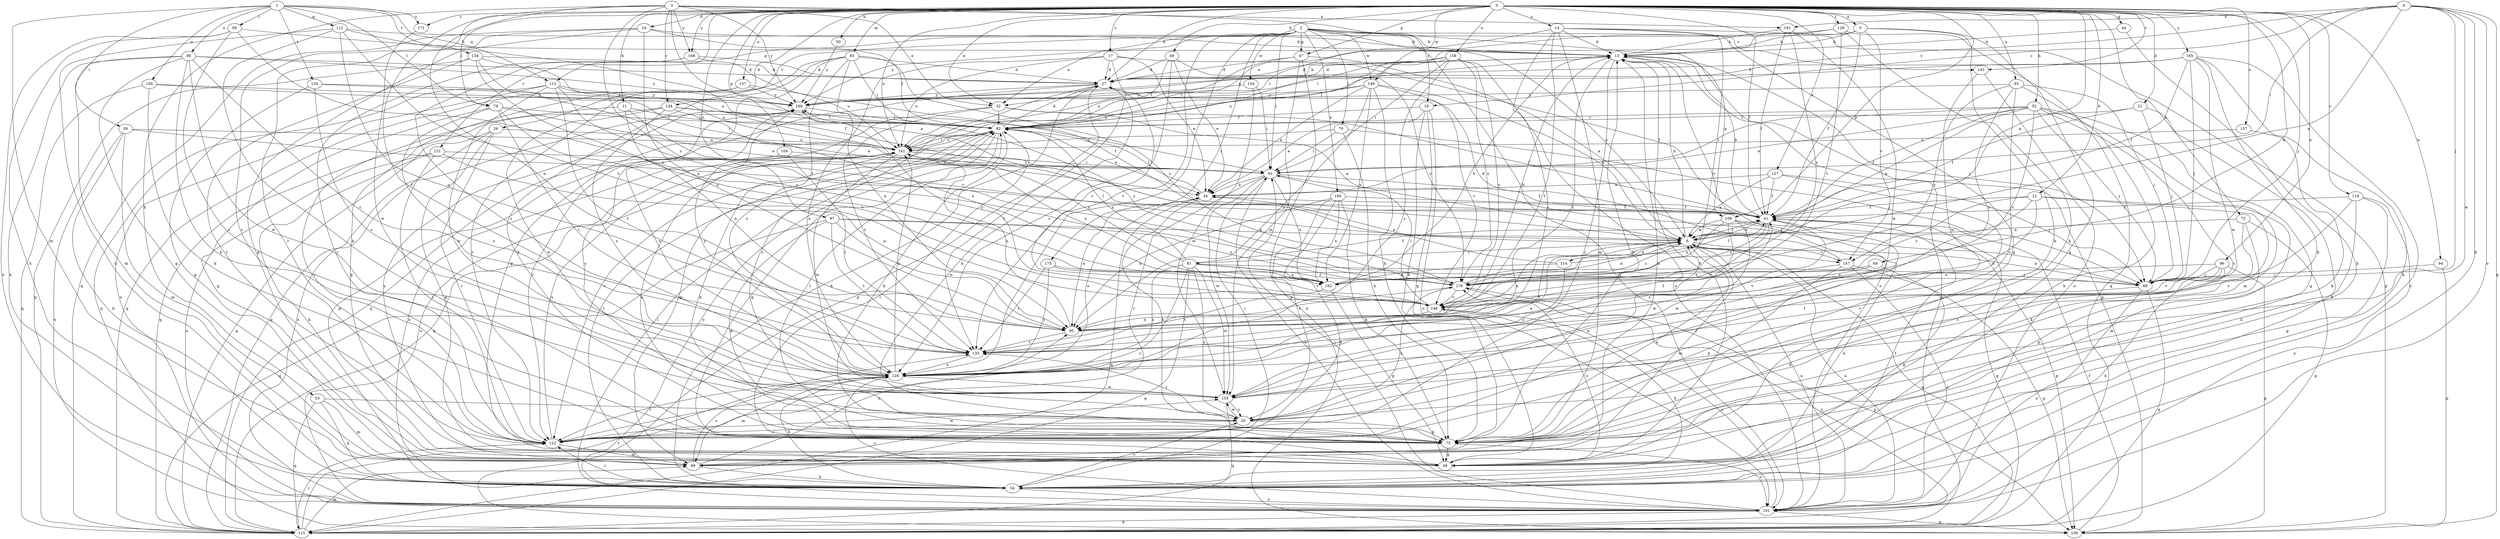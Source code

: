 strict digraph  {
0;
1;
2;
3;
4;
5;
6;
11;
12;
13;
14;
17;
19;
20;
21;
24;
26;
27;
32;
34;
41;
44;
47;
48;
49;
50;
52;
53;
54;
56;
59;
61;
68;
69;
72;
75;
78;
79;
81;
82;
85;
89;
93;
94;
95;
96;
97;
98;
100;
101;
104;
108;
109;
112;
113;
114;
115;
118;
121;
122;
127;
128;
129;
130;
134;
135;
137;
141;
143;
144;
147;
148;
149;
154;
155;
157;
158;
160;
161;
162;
165;
168;
169;
171;
175;
176;
0 -> 5  [label=a];
0 -> 6  [label=a];
0 -> 11  [label=b];
0 -> 12  [label=b];
0 -> 14  [label=c];
0 -> 17  [label=c];
0 -> 21  [label=d];
0 -> 24  [label=d];
0 -> 26  [label=d];
0 -> 27  [label=d];
0 -> 32  [label=e];
0 -> 41  [label=f];
0 -> 44  [label=g];
0 -> 47  [label=g];
0 -> 49  [label=h];
0 -> 50  [label=h];
0 -> 52  [label=h];
0 -> 68  [label=j];
0 -> 69  [label=k];
0 -> 72  [label=k];
0 -> 78  [label=l];
0 -> 85  [label=m];
0 -> 93  [label=n];
0 -> 94  [label=n];
0 -> 96  [label=o];
0 -> 97  [label=o];
0 -> 104  [label=p];
0 -> 108  [label=p];
0 -> 118  [label=r];
0 -> 121  [label=r];
0 -> 122  [label=r];
0 -> 127  [label=s];
0 -> 129  [label=t];
0 -> 137  [label=u];
0 -> 141  [label=u];
0 -> 143  [label=v];
0 -> 149  [label=w];
0 -> 157  [label=x];
0 -> 158  [label=x];
0 -> 165  [label=y];
0 -> 168  [label=y];
0 -> 171  [label=z];
1 -> 56  [label=i];
1 -> 59  [label=i];
1 -> 78  [label=l];
1 -> 89  [label=m];
1 -> 98  [label=o];
1 -> 100  [label=o];
1 -> 112  [label=q];
1 -> 113  [label=q];
1 -> 130  [label=t];
1 -> 134  [label=t];
1 -> 171  [label=z];
2 -> 6  [label=a];
2 -> 13  [label=b];
2 -> 32  [label=e];
2 -> 47  [label=g];
2 -> 61  [label=i];
2 -> 79  [label=l];
2 -> 101  [label=o];
2 -> 108  [label=p];
2 -> 113  [label=q];
2 -> 128  [label=s];
2 -> 135  [label=t];
2 -> 143  [label=v];
2 -> 144  [label=v];
2 -> 149  [label=w];
2 -> 154  [label=w];
2 -> 160  [label=x];
2 -> 175  [label=z];
3 -> 6  [label=a];
3 -> 19  [label=c];
3 -> 32  [label=e];
3 -> 53  [label=h];
3 -> 95  [label=n];
3 -> 135  [label=t];
3 -> 144  [label=v];
3 -> 161  [label=x];
3 -> 168  [label=y];
3 -> 169  [label=y];
3 -> 176  [label=z];
4 -> 6  [label=a];
4 -> 19  [label=c];
4 -> 54  [label=h];
4 -> 61  [label=i];
4 -> 68  [label=j];
4 -> 101  [label=o];
4 -> 109  [label=p];
4 -> 155  [label=w];
4 -> 161  [label=x];
4 -> 169  [label=y];
5 -> 13  [label=b];
5 -> 32  [label=e];
5 -> 41  [label=f];
5 -> 48  [label=g];
5 -> 75  [label=k];
5 -> 147  [label=v];
5 -> 169  [label=y];
6 -> 13  [label=b];
6 -> 41  [label=f];
6 -> 81  [label=l];
6 -> 89  [label=m];
6 -> 95  [label=n];
6 -> 101  [label=o];
6 -> 114  [label=q];
6 -> 115  [label=q];
6 -> 135  [label=t];
6 -> 147  [label=v];
6 -> 176  [label=z];
11 -> 82  [label=l];
11 -> 95  [label=n];
11 -> 122  [label=r];
11 -> 147  [label=v];
12 -> 41  [label=f];
12 -> 75  [label=k];
12 -> 89  [label=m];
12 -> 95  [label=n];
12 -> 147  [label=v];
12 -> 176  [label=z];
13 -> 27  [label=d];
13 -> 68  [label=j];
13 -> 82  [label=l];
13 -> 101  [label=o];
13 -> 109  [label=p];
13 -> 122  [label=r];
13 -> 135  [label=t];
14 -> 13  [label=b];
14 -> 48  [label=g];
14 -> 82  [label=l];
14 -> 89  [label=m];
14 -> 109  [label=p];
14 -> 128  [label=s];
14 -> 135  [label=t];
14 -> 148  [label=v];
17 -> 27  [label=d];
17 -> 34  [label=e];
17 -> 41  [label=f];
17 -> 109  [label=p];
17 -> 128  [label=s];
17 -> 141  [label=u];
19 -> 34  [label=e];
19 -> 48  [label=g];
19 -> 75  [label=k];
19 -> 82  [label=l];
19 -> 101  [label=o];
20 -> 6  [label=a];
20 -> 75  [label=k];
20 -> 122  [label=r];
20 -> 135  [label=t];
20 -> 155  [label=w];
20 -> 169  [label=y];
20 -> 176  [label=z];
21 -> 41  [label=f];
21 -> 54  [label=h];
21 -> 68  [label=j];
21 -> 82  [label=l];
24 -> 13  [label=b];
24 -> 48  [label=g];
24 -> 82  [label=l];
24 -> 95  [label=n];
24 -> 115  [label=q];
24 -> 122  [label=r];
26 -> 48  [label=g];
26 -> 101  [label=o];
26 -> 115  [label=q];
26 -> 122  [label=r];
26 -> 141  [label=u];
27 -> 13  [label=b];
27 -> 20  [label=c];
27 -> 75  [label=k];
27 -> 115  [label=q];
27 -> 135  [label=t];
27 -> 148  [label=v];
27 -> 169  [label=y];
32 -> 6  [label=a];
32 -> 41  [label=f];
32 -> 82  [label=l];
32 -> 122  [label=r];
32 -> 135  [label=t];
34 -> 41  [label=f];
34 -> 75  [label=k];
34 -> 82  [label=l];
34 -> 95  [label=n];
34 -> 115  [label=q];
41 -> 6  [label=a];
41 -> 13  [label=b];
41 -> 95  [label=n];
41 -> 115  [label=q];
41 -> 155  [label=w];
41 -> 176  [label=z];
44 -> 13  [label=b];
44 -> 54  [label=h];
47 -> 6  [label=a];
47 -> 27  [label=d];
47 -> 109  [label=p];
47 -> 141  [label=u];
47 -> 155  [label=w];
48 -> 13  [label=b];
48 -> 82  [label=l];
48 -> 176  [label=z];
49 -> 27  [label=d];
49 -> 34  [label=e];
49 -> 82  [label=l];
49 -> 128  [label=s];
49 -> 176  [label=z];
50 -> 169  [label=y];
52 -> 6  [label=a];
52 -> 20  [label=c];
52 -> 34  [label=e];
52 -> 41  [label=f];
52 -> 48  [label=g];
52 -> 61  [label=i];
52 -> 68  [label=j];
52 -> 82  [label=l];
52 -> 89  [label=m];
52 -> 148  [label=v];
53 -> 20  [label=c];
53 -> 54  [label=h];
53 -> 89  [label=m];
53 -> 115  [label=q];
54 -> 20  [label=c];
54 -> 27  [label=d];
54 -> 41  [label=f];
54 -> 82  [label=l];
54 -> 101  [label=o];
54 -> 122  [label=r];
54 -> 141  [label=u];
56 -> 41  [label=f];
56 -> 54  [label=h];
56 -> 89  [label=m];
56 -> 101  [label=o];
56 -> 141  [label=u];
59 -> 13  [label=b];
59 -> 20  [label=c];
59 -> 54  [label=h];
59 -> 101  [label=o];
59 -> 176  [label=z];
61 -> 34  [label=e];
61 -> 41  [label=f];
61 -> 68  [label=j];
61 -> 101  [label=o];
61 -> 122  [label=r];
61 -> 155  [label=w];
61 -> 162  [label=x];
68 -> 6  [label=a];
68 -> 75  [label=k];
68 -> 101  [label=o];
68 -> 115  [label=q];
69 -> 48  [label=g];
69 -> 162  [label=x];
69 -> 176  [label=z];
72 -> 6  [label=a];
72 -> 20  [label=c];
72 -> 48  [label=g];
72 -> 115  [label=q];
75 -> 6  [label=a];
75 -> 13  [label=b];
75 -> 48  [label=g];
75 -> 82  [label=l];
75 -> 101  [label=o];
75 -> 141  [label=u];
78 -> 34  [label=e];
78 -> 48  [label=g];
78 -> 82  [label=l];
78 -> 128  [label=s];
78 -> 135  [label=t];
78 -> 148  [label=v];
79 -> 61  [label=i];
79 -> 68  [label=j];
79 -> 75  [label=k];
79 -> 141  [label=u];
81 -> 20  [label=c];
81 -> 41  [label=f];
81 -> 68  [label=j];
81 -> 82  [label=l];
81 -> 115  [label=q];
81 -> 122  [label=r];
81 -> 128  [label=s];
81 -> 141  [label=u];
81 -> 155  [label=w];
81 -> 162  [label=x];
81 -> 176  [label=z];
82 -> 27  [label=d];
82 -> 34  [label=e];
82 -> 48  [label=g];
82 -> 75  [label=k];
82 -> 89  [label=m];
82 -> 101  [label=o];
82 -> 115  [label=q];
82 -> 122  [label=r];
82 -> 141  [label=u];
85 -> 27  [label=d];
85 -> 48  [label=g];
85 -> 75  [label=k];
85 -> 82  [label=l];
85 -> 95  [label=n];
85 -> 122  [label=r];
85 -> 128  [label=s];
85 -> 176  [label=z];
89 -> 13  [label=b];
89 -> 54  [label=h];
89 -> 95  [label=n];
89 -> 128  [label=s];
89 -> 169  [label=y];
93 -> 20  [label=c];
93 -> 54  [label=h];
93 -> 68  [label=j];
93 -> 95  [label=n];
93 -> 169  [label=y];
93 -> 176  [label=z];
94 -> 68  [label=j];
94 -> 109  [label=p];
95 -> 135  [label=t];
95 -> 141  [label=u];
96 -> 54  [label=h];
96 -> 68  [label=j];
96 -> 109  [label=p];
96 -> 135  [label=t];
96 -> 148  [label=v];
96 -> 162  [label=x];
97 -> 6  [label=a];
97 -> 75  [label=k];
97 -> 95  [label=n];
97 -> 115  [label=q];
97 -> 135  [label=t];
97 -> 176  [label=z];
98 -> 27  [label=d];
98 -> 48  [label=g];
98 -> 54  [label=h];
98 -> 75  [label=k];
98 -> 89  [label=m];
98 -> 135  [label=t];
98 -> 155  [label=w];
98 -> 169  [label=y];
100 -> 61  [label=i];
100 -> 75  [label=k];
100 -> 115  [label=q];
100 -> 169  [label=y];
101 -> 6  [label=a];
101 -> 61  [label=i];
101 -> 82  [label=l];
101 -> 109  [label=p];
101 -> 115  [label=q];
101 -> 128  [label=s];
101 -> 141  [label=u];
101 -> 148  [label=v];
104 -> 48  [label=g];
104 -> 61  [label=i];
104 -> 135  [label=t];
108 -> 6  [label=a];
108 -> 54  [label=h];
108 -> 109  [label=p];
108 -> 128  [label=s];
108 -> 155  [label=w];
108 -> 162  [label=x];
109 -> 41  [label=f];
112 -> 13  [label=b];
112 -> 41  [label=f];
112 -> 54  [label=h];
112 -> 75  [label=k];
112 -> 95  [label=n];
112 -> 148  [label=v];
113 -> 101  [label=o];
113 -> 109  [label=p];
113 -> 135  [label=t];
113 -> 141  [label=u];
113 -> 155  [label=w];
113 -> 162  [label=x];
113 -> 169  [label=y];
114 -> 34  [label=e];
114 -> 41  [label=f];
114 -> 128  [label=s];
114 -> 162  [label=x];
115 -> 13  [label=b];
115 -> 89  [label=m];
115 -> 122  [label=r];
115 -> 135  [label=t];
115 -> 176  [label=z];
118 -> 41  [label=f];
118 -> 48  [label=g];
118 -> 75  [label=k];
118 -> 101  [label=o];
118 -> 128  [label=s];
121 -> 54  [label=h];
121 -> 61  [label=i];
121 -> 95  [label=n];
121 -> 101  [label=o];
121 -> 122  [label=r];
122 -> 41  [label=f];
122 -> 61  [label=i];
122 -> 89  [label=m];
122 -> 141  [label=u];
122 -> 155  [label=w];
127 -> 6  [label=a];
127 -> 34  [label=e];
127 -> 41  [label=f];
127 -> 68  [label=j];
127 -> 122  [label=r];
128 -> 6  [label=a];
128 -> 34  [label=e];
128 -> 54  [label=h];
128 -> 89  [label=m];
128 -> 122  [label=r];
128 -> 141  [label=u];
128 -> 155  [label=w];
128 -> 169  [label=y];
129 -> 13  [label=b];
129 -> 75  [label=k];
129 -> 82  [label=l];
129 -> 115  [label=q];
129 -> 148  [label=v];
130 -> 48  [label=g];
130 -> 82  [label=l];
130 -> 128  [label=s];
130 -> 169  [label=y];
134 -> 6  [label=a];
134 -> 27  [label=d];
134 -> 115  [label=q];
134 -> 122  [label=r];
134 -> 141  [label=u];
134 -> 162  [label=x];
135 -> 41  [label=f];
135 -> 128  [label=s];
137 -> 41  [label=f];
137 -> 48  [label=g];
137 -> 115  [label=q];
137 -> 169  [label=y];
141 -> 61  [label=i];
141 -> 75  [label=k];
141 -> 82  [label=l];
141 -> 155  [label=w];
141 -> 162  [label=x];
143 -> 101  [label=o];
143 -> 155  [label=w];
144 -> 61  [label=i];
144 -> 82  [label=l];
144 -> 115  [label=q];
144 -> 128  [label=s];
144 -> 155  [label=w];
144 -> 162  [label=x];
147 -> 27  [label=d];
147 -> 75  [label=k];
147 -> 101  [label=o];
147 -> 109  [label=p];
147 -> 148  [label=v];
148 -> 13  [label=b];
148 -> 54  [label=h];
148 -> 61  [label=i];
148 -> 95  [label=n];
148 -> 169  [label=y];
149 -> 6  [label=a];
149 -> 34  [label=e];
149 -> 75  [label=k];
149 -> 95  [label=n];
149 -> 141  [label=u];
149 -> 148  [label=v];
149 -> 162  [label=x];
149 -> 169  [label=y];
154 -> 61  [label=i];
154 -> 155  [label=w];
154 -> 169  [label=y];
155 -> 20  [label=c];
155 -> 115  [label=q];
157 -> 75  [label=k];
157 -> 141  [label=u];
158 -> 27  [label=d];
158 -> 61  [label=i];
158 -> 82  [label=l];
158 -> 101  [label=o];
158 -> 128  [label=s];
158 -> 141  [label=u];
158 -> 148  [label=v];
158 -> 176  [label=z];
160 -> 20  [label=c];
160 -> 41  [label=f];
160 -> 54  [label=h];
160 -> 75  [label=k];
160 -> 95  [label=n];
160 -> 162  [label=x];
161 -> 13  [label=b];
161 -> 41  [label=f];
161 -> 155  [label=w];
161 -> 176  [label=z];
162 -> 13  [label=b];
162 -> 48  [label=g];
162 -> 135  [label=t];
165 -> 27  [label=d];
165 -> 41  [label=f];
165 -> 54  [label=h];
165 -> 68  [label=j];
165 -> 75  [label=k];
165 -> 101  [label=o];
165 -> 155  [label=w];
165 -> 169  [label=y];
168 -> 27  [label=d];
168 -> 122  [label=r];
168 -> 128  [label=s];
168 -> 141  [label=u];
169 -> 82  [label=l];
169 -> 115  [label=q];
169 -> 128  [label=s];
171 -> 155  [label=w];
175 -> 68  [label=j];
175 -> 128  [label=s];
175 -> 135  [label=t];
175 -> 148  [label=v];
176 -> 6  [label=a];
176 -> 95  [label=n];
176 -> 109  [label=p];
176 -> 148  [label=v];
176 -> 169  [label=y];
}
